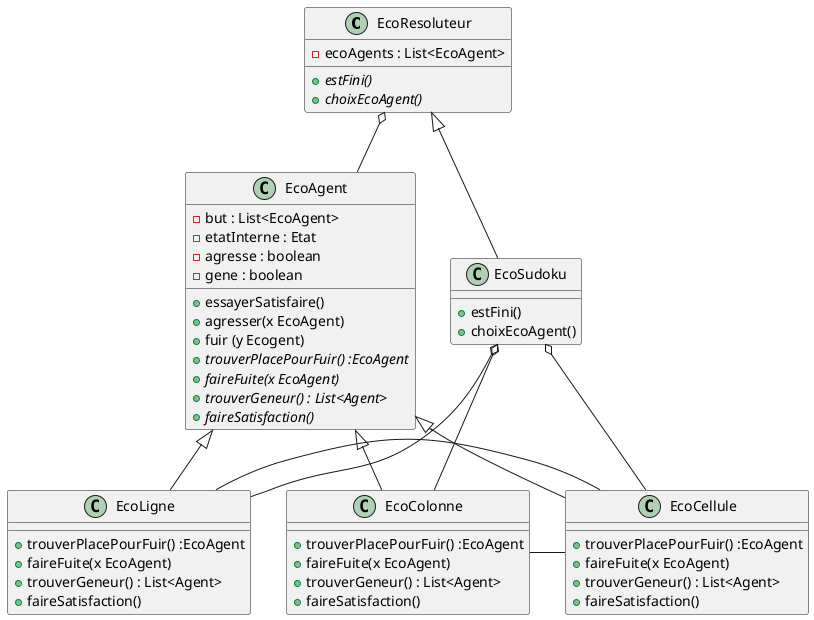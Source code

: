 @startuml
Class EcoResoluteur{
- ecoAgents : List<EcoAgent>
+ {abstract} estFini()
+ {abstract} choixEcoAgent()
}
Class EcoAgent{
- but : List<EcoAgent>
- etatInterne : Etat
- agresse : boolean
- gene : boolean
+ essayerSatisfaire()
+ agresser(x EcoAgent)
+ fuir (y Ecogent)
+ {abstract} trouverPlacePourFuir() :EcoAgent
+ {abstract} faireFuite(x EcoAgent) 
+ {abstract} trouverGeneur() : List<Agent>
+ {abstract} faireSatisfaction()
}
Class EcoSudoku{
+ estFini()
+ choixEcoAgent()
}
Class EcoLigne{
+ trouverPlacePourFuir() :EcoAgent
+ faireFuite(x EcoAgent) 
+ trouverGeneur() : List<Agent>
+ faireSatisfaction()
}
Class EcoColonne{
+ trouverPlacePourFuir() :EcoAgent
+ faireFuite(x EcoAgent) 
+ trouverGeneur() : List<Agent>
+ faireSatisfaction()
}
Class EcoCellule{
+ trouverPlacePourFuir() :EcoAgent
+ faireFuite(x EcoAgent) 
+ trouverGeneur() : List<Agent>
+ faireSatisfaction()
}

EcoResoluteur o-- EcoAgent
EcoResoluteur <|-- EcoSudoku
EcoAgent <|-- EcoLigne
EcoAgent <|-- EcoColonne 
EcoAgent <|-- EcoCellule
EcoSudoku o-- EcoCellule
EcoSudoku o-- EcoLigne
EcoSudoku o-- EcoColonne
EcoColonne -right- EcoCellule 
EcoLigne -right- EcoCellule 

@enduml
